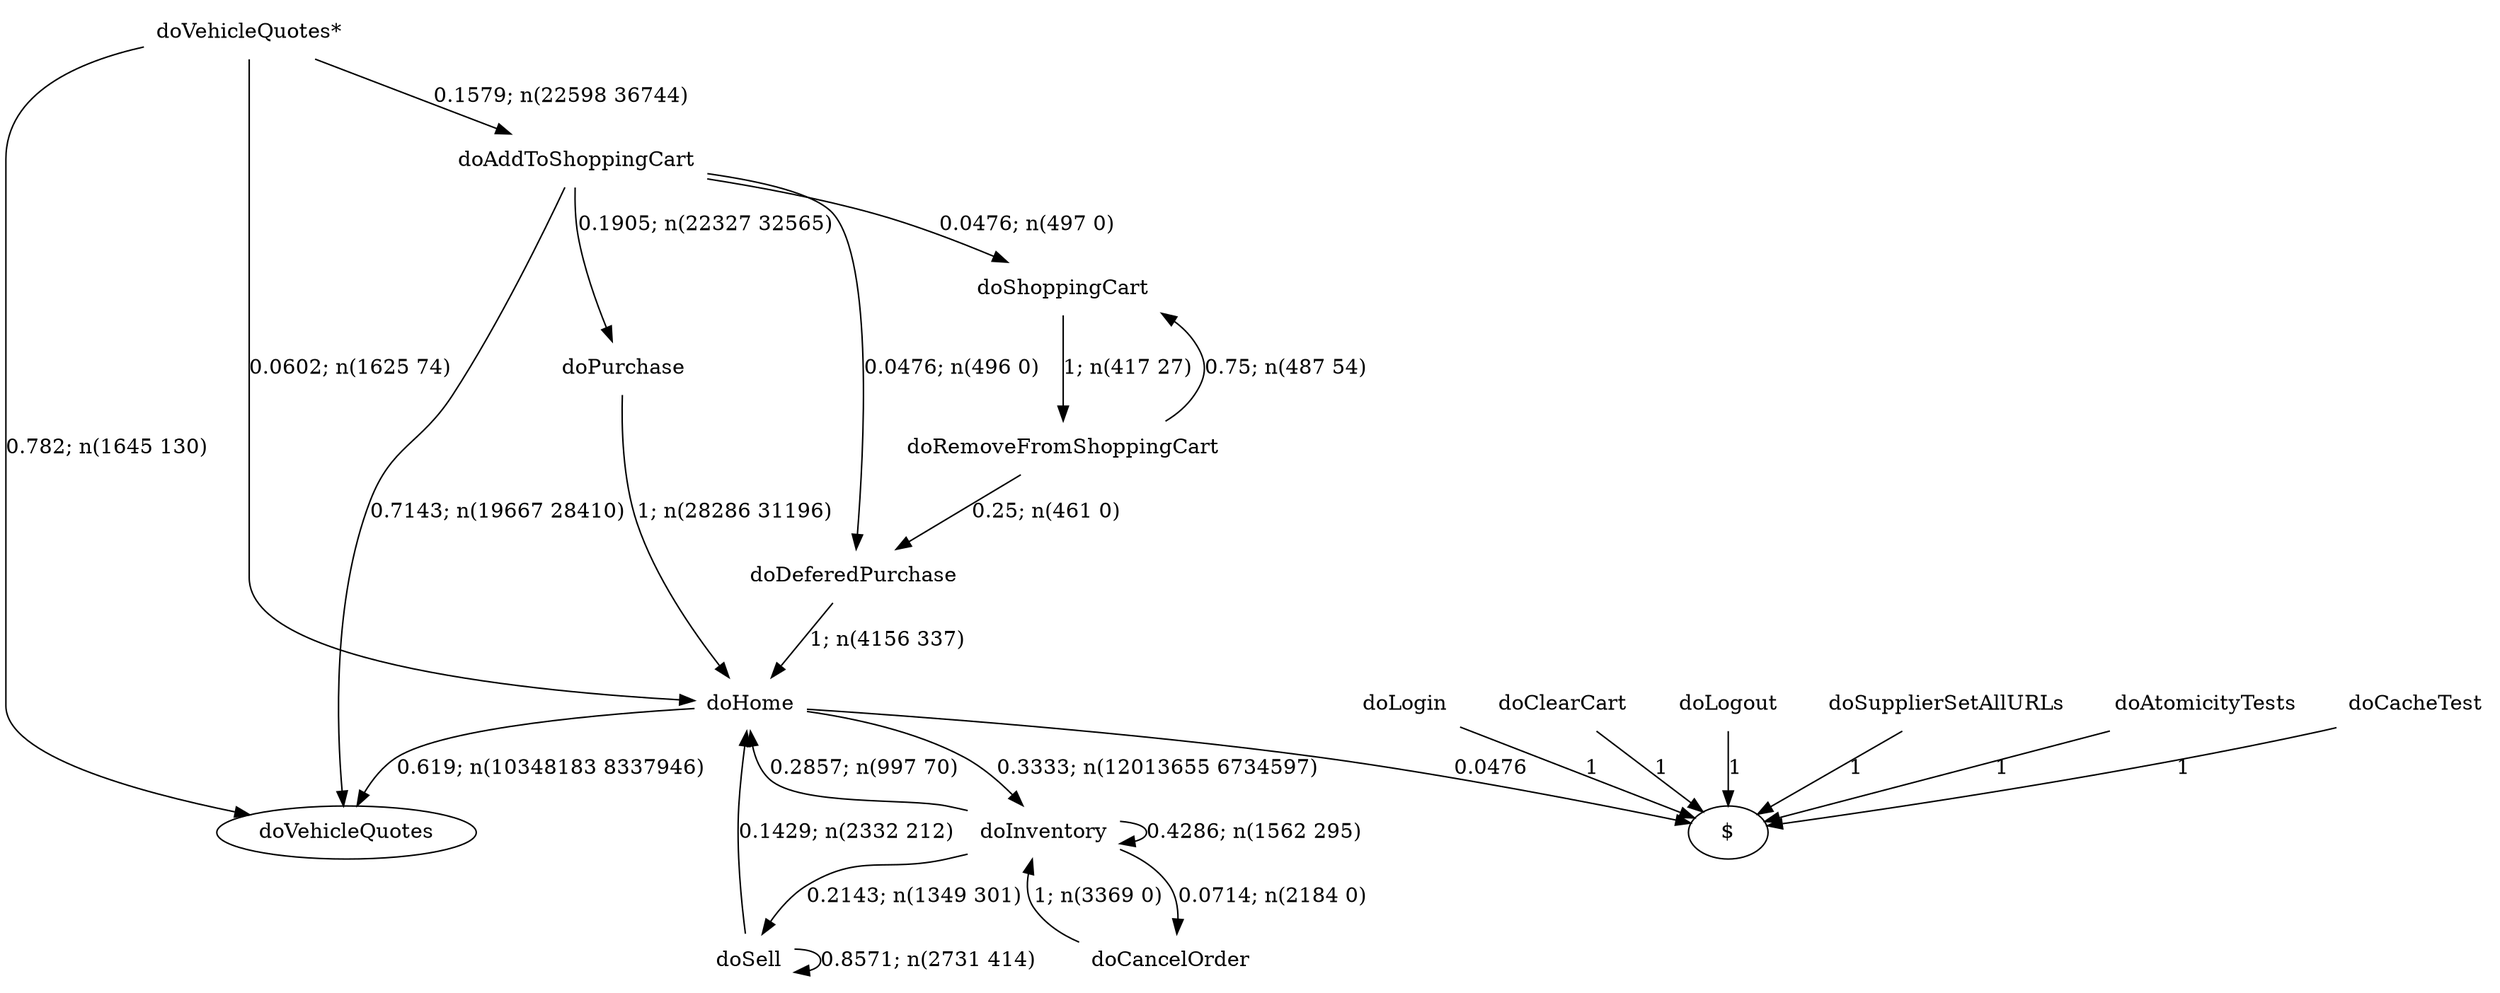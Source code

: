 digraph G {"doVehicleQuotes*" [label="doVehicleQuotes*",shape=none];"doSupplierSetAllURLs" [label="doSupplierSetAllURLs",shape=none];"doAtomicityTests" [label="doAtomicityTests",shape=none];"doCacheTest" [label="doCacheTest",shape=none];"doLogin" [label="doLogin",shape=none];"doAddToShoppingCart" [label="doAddToShoppingCart",shape=none];"doDeferedPurchase" [label="doDeferedPurchase",shape=none];"doHome" [label="doHome",shape=none];"doShoppingCart" [label="doShoppingCart",shape=none];"doClearCart" [label="doClearCart",shape=none];"doPurchase" [label="doPurchase",shape=none];"doInventory" [label="doInventory",shape=none];"doSell" [label="doSell",shape=none];"doLogout" [label="doLogout",shape=none];"doCancelOrder" [label="doCancelOrder",shape=none];"doRemoveFromShoppingCart" [label="doRemoveFromShoppingCart",shape=none];"doVehicleQuotes*"->"doVehicleQuotes" [style=solid,label="0.782; n(1645 130)"];"doVehicleQuotes*"->"doAddToShoppingCart" [style=solid,label="0.1579; n(22598 36744)"];"doVehicleQuotes*"->"doHome" [style=solid,label="0.0602; n(1625 74)"];"doSupplierSetAllURLs"->"$" [style=solid,label="1"];"doAtomicityTests"->"$" [style=solid,label="1"];"doCacheTest"->"$" [style=solid,label="1"];"doLogin"->"$" [style=solid,label="1"];"doAddToShoppingCart"->"doVehicleQuotes" [style=solid,label="0.7143; n(19667 28410)"];"doAddToShoppingCart"->"doDeferedPurchase" [style=solid,label="0.0476; n(496 0)"];"doAddToShoppingCart"->"doShoppingCart" [style=solid,label="0.0476; n(497 0)"];"doAddToShoppingCart"->"doPurchase" [style=solid,label="0.1905; n(22327 32565)"];"doDeferedPurchase"->"doHome" [style=solid,label="1; n(4156 337)"];"doHome"->"doVehicleQuotes" [style=solid,label="0.619; n(10348183 8337946)"];"doHome"->"doInventory" [style=solid,label="0.3333; n(12013655 6734597)"];"doHome"->"$" [style=solid,label="0.0476"];"doShoppingCart"->"doRemoveFromShoppingCart" [style=solid,label="1; n(417 27)"];"doClearCart"->"$" [style=solid,label="1"];"doPurchase"->"doHome" [style=solid,label="1; n(28286 31196)"];"doInventory"->"doHome" [style=solid,label="0.2857; n(997 70)"];"doInventory"->"doInventory" [style=solid,label="0.4286; n(1562 295)"];"doInventory"->"doSell" [style=solid,label="0.2143; n(1349 301)"];"doInventory"->"doCancelOrder" [style=solid,label="0.0714; n(2184 0)"];"doSell"->"doHome" [style=solid,label="0.1429; n(2332 212)"];"doSell"->"doSell" [style=solid,label="0.8571; n(2731 414)"];"doLogout"->"$" [style=solid,label="1"];"doCancelOrder"->"doInventory" [style=solid,label="1; n(3369 0)"];"doRemoveFromShoppingCart"->"doDeferedPurchase" [style=solid,label="0.25; n(461 0)"];"doRemoveFromShoppingCart"->"doShoppingCart" [style=solid,label="0.75; n(487 54)"];}